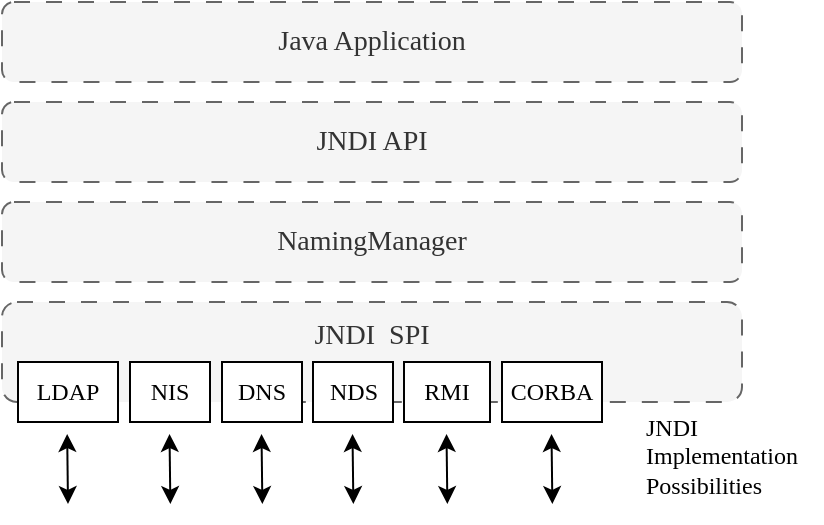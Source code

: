 <mxfile version="24.8.0">
  <diagram name="第 1 页" id="av5KjuyqEHX3sUqGi10H">
    <mxGraphModel dx="875" dy="445" grid="1" gridSize="10" guides="1" tooltips="1" connect="1" arrows="1" fold="1" page="1" pageScale="1" pageWidth="827" pageHeight="1169" math="0" shadow="0">
      <root>
        <mxCell id="0" />
        <mxCell id="1" parent="0" />
        <mxCell id="cbr13PLKzvlpnXsJmtyO-2" value="&lt;span style=&quot;font-family: &amp;quot;Times New Roman&amp;quot;;&quot;&gt;&lt;font style=&quot;font-size: 14px;&quot;&gt;NamingManager&lt;/font&gt;&lt;/span&gt;" style="rounded=1;whiteSpace=wrap;html=1;dashed=1;dashPattern=8 8;shadow=0;fillColor=#f5f5f5;fontColor=#333333;strokeColor=#666666;" vertex="1" parent="1">
          <mxGeometry x="140" y="310" width="370" height="40" as="geometry" />
        </mxCell>
        <mxCell id="cbr13PLKzvlpnXsJmtyO-3" value="&lt;span style=&quot;font-family: &amp;quot;Times New Roman&amp;quot;; font-size: 14px;&quot;&gt;JNDI&amp;nbsp; SPI&lt;/span&gt;&lt;div&gt;&lt;div&gt;&lt;span style=&quot;font-family: &amp;quot;Times New Roman&amp;quot;; font-size: 14px;&quot;&gt;&lt;br&gt;&lt;/span&gt;&lt;/div&gt;&lt;/div&gt;" style="rounded=1;whiteSpace=wrap;html=1;dashed=1;dashPattern=8 8;fillColor=#f5f5f5;fontColor=#333333;strokeColor=#666666;" vertex="1" parent="1">
          <mxGeometry x="140" y="360" width="370" height="50" as="geometry" />
        </mxCell>
        <mxCell id="cbr13PLKzvlpnXsJmtyO-4" value="&lt;font face=&quot;Times New Roman&quot;&gt;LDAP&lt;/font&gt;" style="rounded=0;whiteSpace=wrap;html=1;" vertex="1" parent="1">
          <mxGeometry x="148" y="390" width="50" height="30" as="geometry" />
        </mxCell>
        <mxCell id="cbr13PLKzvlpnXsJmtyO-11" value="&lt;font face=&quot;Times New Roman&quot;&gt;DNS&lt;/font&gt;" style="rounded=0;whiteSpace=wrap;html=1;" vertex="1" parent="1">
          <mxGeometry x="250" y="390" width="40" height="30" as="geometry" />
        </mxCell>
        <mxCell id="cbr13PLKzvlpnXsJmtyO-12" value="&lt;font face=&quot;Times New Roman&quot;&gt;NIS&lt;/font&gt;" style="rounded=0;whiteSpace=wrap;html=1;" vertex="1" parent="1">
          <mxGeometry x="204" y="390" width="40" height="30" as="geometry" />
        </mxCell>
        <mxCell id="cbr13PLKzvlpnXsJmtyO-13" value="&lt;font face=&quot;Times New Roman&quot;&gt;NDS&lt;/font&gt;" style="rounded=0;whiteSpace=wrap;html=1;" vertex="1" parent="1">
          <mxGeometry x="295.5" y="390" width="40" height="30" as="geometry" />
        </mxCell>
        <mxCell id="cbr13PLKzvlpnXsJmtyO-14" value="&lt;font face=&quot;Times New Roman&quot;&gt;RMI&lt;/font&gt;" style="rounded=0;whiteSpace=wrap;html=1;" vertex="1" parent="1">
          <mxGeometry x="341" y="390" width="43" height="30" as="geometry" />
        </mxCell>
        <mxCell id="cbr13PLKzvlpnXsJmtyO-15" value="&lt;font face=&quot;Times New Roman&quot;&gt;CORBA&lt;/font&gt;" style="rounded=0;whiteSpace=wrap;html=1;" vertex="1" parent="1">
          <mxGeometry x="390" y="390" width="50" height="30" as="geometry" />
        </mxCell>
        <mxCell id="cbr13PLKzvlpnXsJmtyO-16" value="&lt;span style=&quot;font-family: &amp;quot;Times New Roman&amp;quot;;&quot;&gt;&lt;font style=&quot;font-size: 14px;&quot;&gt;JNDI API&lt;/font&gt;&lt;/span&gt;" style="rounded=1;whiteSpace=wrap;html=1;dashed=1;dashPattern=8 8;shadow=0;fillColor=#f5f5f5;fontColor=#333333;strokeColor=#666666;" vertex="1" parent="1">
          <mxGeometry x="140" y="260" width="370" height="40" as="geometry" />
        </mxCell>
        <mxCell id="cbr13PLKzvlpnXsJmtyO-17" value="&lt;span style=&quot;font-family: &amp;quot;Times New Roman&amp;quot;;&quot;&gt;&lt;font style=&quot;font-size: 14px;&quot;&gt;Java Application&lt;/font&gt;&lt;/span&gt;" style="rounded=1;whiteSpace=wrap;html=1;dashed=1;dashPattern=8 8;shadow=0;fillColor=#f5f5f5;fontColor=#333333;strokeColor=#666666;" vertex="1" parent="1">
          <mxGeometry x="140" y="210" width="370" height="40" as="geometry" />
        </mxCell>
        <mxCell id="cbr13PLKzvlpnXsJmtyO-20" value="" style="endArrow=classic;startArrow=classic;html=1;rounded=0;" edge="1" parent="1">
          <mxGeometry width="50" height="50" relative="1" as="geometry">
            <mxPoint x="173" y="461" as="sourcePoint" />
            <mxPoint x="172.58" y="426" as="targetPoint" />
          </mxGeometry>
        </mxCell>
        <mxCell id="cbr13PLKzvlpnXsJmtyO-21" value="" style="endArrow=classic;startArrow=classic;html=1;rounded=0;" edge="1" parent="1">
          <mxGeometry width="50" height="50" relative="1" as="geometry">
            <mxPoint x="224.18" y="461" as="sourcePoint" />
            <mxPoint x="223.76" y="426" as="targetPoint" />
          </mxGeometry>
        </mxCell>
        <mxCell id="cbr13PLKzvlpnXsJmtyO-22" value="" style="endArrow=classic;startArrow=classic;html=1;rounded=0;" edge="1" parent="1">
          <mxGeometry width="50" height="50" relative="1" as="geometry">
            <mxPoint x="270.18" y="461" as="sourcePoint" />
            <mxPoint x="269.76" y="426" as="targetPoint" />
          </mxGeometry>
        </mxCell>
        <mxCell id="cbr13PLKzvlpnXsJmtyO-23" value="" style="endArrow=classic;startArrow=classic;html=1;rounded=0;" edge="1" parent="1">
          <mxGeometry width="50" height="50" relative="1" as="geometry">
            <mxPoint x="315.68" y="461" as="sourcePoint" />
            <mxPoint x="315.26" y="426" as="targetPoint" />
          </mxGeometry>
        </mxCell>
        <mxCell id="cbr13PLKzvlpnXsJmtyO-24" value="" style="endArrow=classic;startArrow=classic;html=1;rounded=0;" edge="1" parent="1">
          <mxGeometry width="50" height="50" relative="1" as="geometry">
            <mxPoint x="362.68" y="461" as="sourcePoint" />
            <mxPoint x="362.26" y="426" as="targetPoint" />
          </mxGeometry>
        </mxCell>
        <mxCell id="cbr13PLKzvlpnXsJmtyO-25" value="" style="endArrow=classic;startArrow=classic;html=1;rounded=0;" edge="1" parent="1">
          <mxGeometry width="50" height="50" relative="1" as="geometry">
            <mxPoint x="415.18" y="461" as="sourcePoint" />
            <mxPoint x="414.76" y="426" as="targetPoint" />
          </mxGeometry>
        </mxCell>
        <mxCell id="cbr13PLKzvlpnXsJmtyO-27" value="&lt;font face=&quot;Times New Roman&quot;&gt;JNDI&amp;nbsp;&lt;/font&gt;&lt;div&gt;&lt;font face=&quot;Times New Roman&quot;&gt;Implementation&lt;br&gt;Possibilities&lt;/font&gt;&lt;/div&gt;" style="text;whiteSpace=wrap;html=1;" vertex="1" parent="1">
          <mxGeometry x="460" y="409" width="90" height="50" as="geometry" />
        </mxCell>
      </root>
    </mxGraphModel>
  </diagram>
</mxfile>
